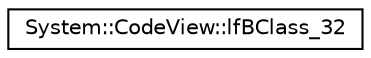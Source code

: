 digraph G
{
  edge [fontname="Helvetica",fontsize="10",labelfontname="Helvetica",labelfontsize="10"];
  node [fontname="Helvetica",fontsize="10",shape=record];
  rankdir="LR";
  Node1 [label="System::CodeView::lfBClass_32",height=0.2,width=0.4,color="black", fillcolor="white", style="filled",URL="$struct_system_1_1_code_view_1_1lf_b_class__32.html"];
}
